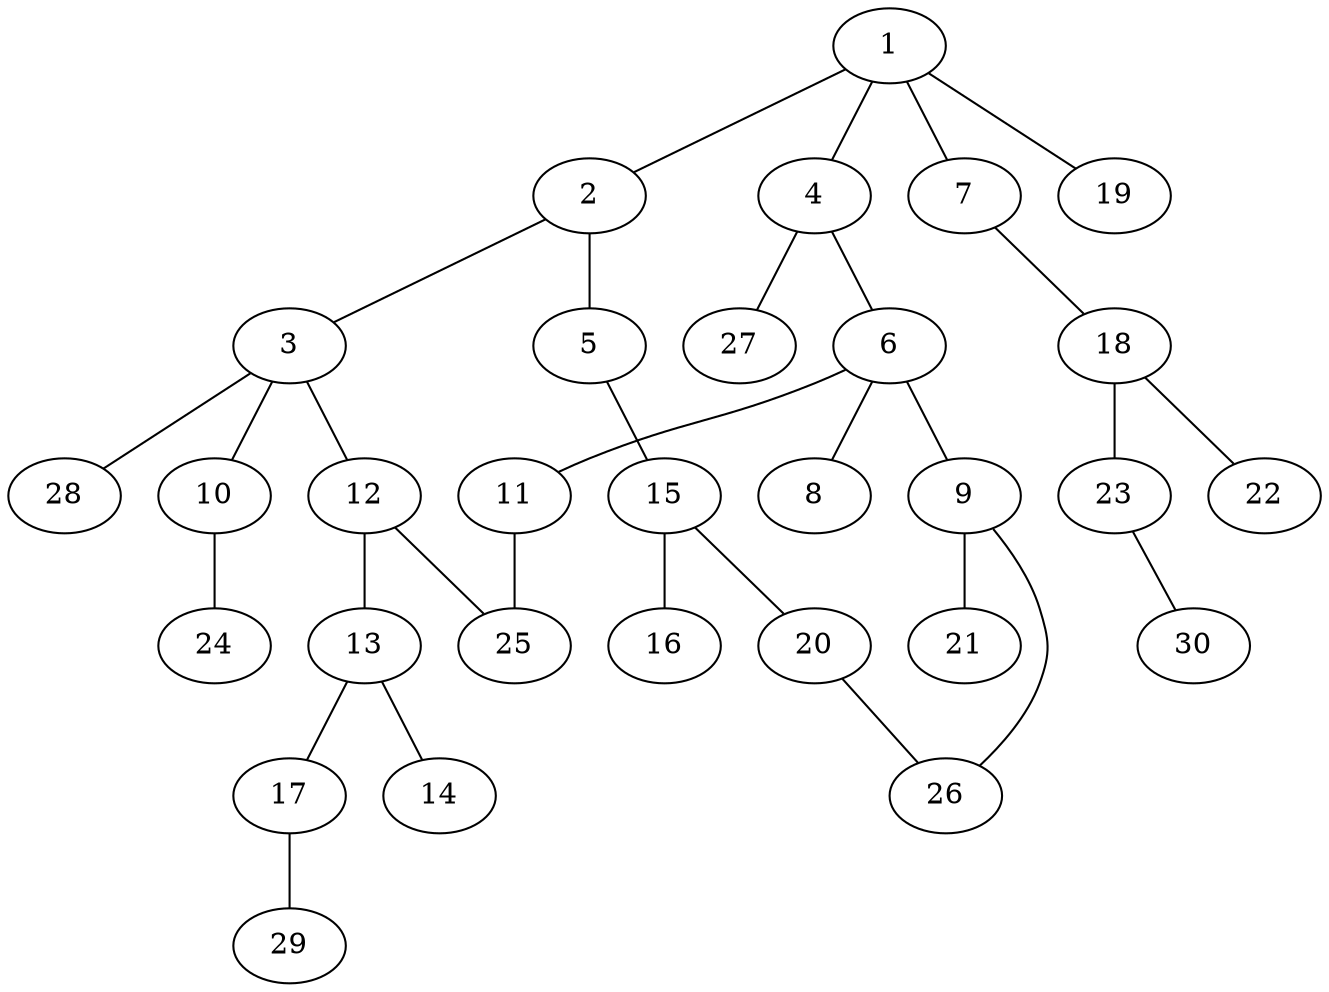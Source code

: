 graph graphname {1--2
1--4
1--7
1--19
2--3
2--5
3--10
3--12
3--28
4--6
4--27
5--15
6--8
6--9
6--11
7--18
9--21
9--26
10--24
11--25
12--13
12--25
13--14
13--17
15--16
15--20
17--29
18--22
18--23
20--26
23--30
}